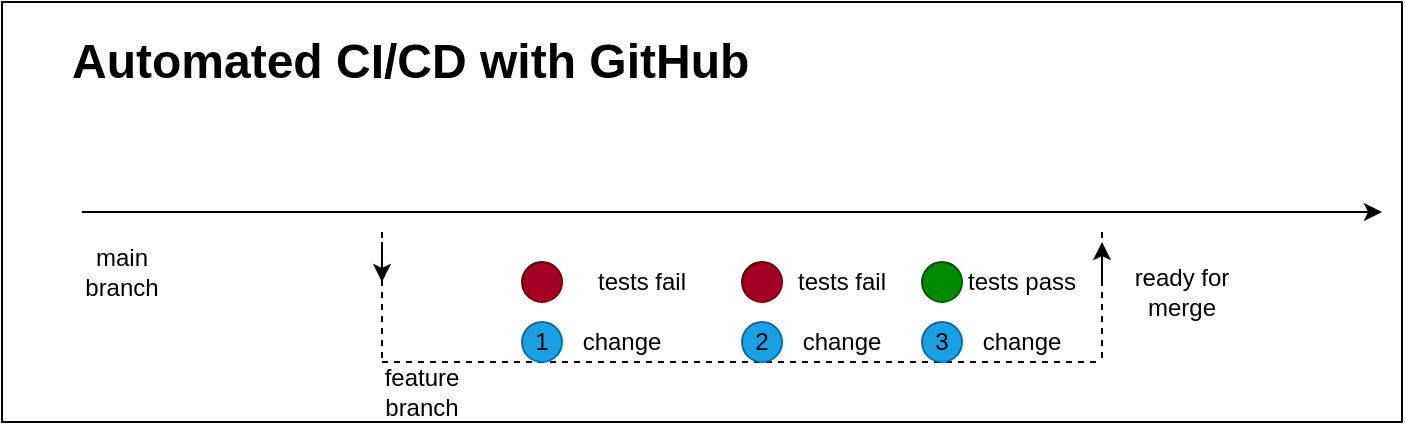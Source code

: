 <mxfile version="21.5.0" type="device">
  <diagram name="Page-1" id="Oty4IYOSh16nJLQoGaEz">
    <mxGraphModel dx="696" dy="1801" grid="1" gridSize="10" guides="1" tooltips="1" connect="1" arrows="1" fold="1" page="1" pageScale="1" pageWidth="850" pageHeight="1100" math="0" shadow="0">
      <root>
        <mxCell id="0" />
        <mxCell id="1" parent="0" />
        <mxCell id="mLawGmUXSVl-7rVNJvyY-2" value="" style="rounded=0;whiteSpace=wrap;html=1;fillColor=#FFFFFF;" vertex="1" parent="1">
          <mxGeometry y="-1100" width="700" height="210" as="geometry" />
        </mxCell>
        <mxCell id="mLawGmUXSVl-7rVNJvyY-1" value="" style="endArrow=classic;html=1;rounded=0;strokeColor=#000000;exitX=0.057;exitY=0.5;exitDx=0;exitDy=0;exitPerimeter=0;" edge="1" parent="1" source="mLawGmUXSVl-7rVNJvyY-2">
          <mxGeometry width="50" height="50" relative="1" as="geometry">
            <mxPoint x="90" y="-810" as="sourcePoint" />
            <mxPoint x="690" y="-995" as="targetPoint" />
          </mxGeometry>
        </mxCell>
        <mxCell id="mLawGmUXSVl-7rVNJvyY-5" value="" style="endArrow=none;dashed=1;html=1;rounded=0;strokeColor=#000000;" edge="1" parent="1">
          <mxGeometry width="50" height="50" relative="1" as="geometry">
            <mxPoint x="190" y="-920" as="sourcePoint" />
            <mxPoint x="550" y="-920" as="targetPoint" />
          </mxGeometry>
        </mxCell>
        <mxCell id="mLawGmUXSVl-7rVNJvyY-6" value="" style="endArrow=none;dashed=1;html=1;rounded=0;strokeColor=#000000;" edge="1" parent="1">
          <mxGeometry width="50" height="50" relative="1" as="geometry">
            <mxPoint x="550" y="-985" as="sourcePoint" />
            <mxPoint x="550" y="-920" as="targetPoint" />
          </mxGeometry>
        </mxCell>
        <mxCell id="mLawGmUXSVl-7rVNJvyY-7" value="" style="endArrow=none;dashed=1;html=1;rounded=0;strokeColor=#000000;" edge="1" parent="1">
          <mxGeometry width="50" height="50" relative="1" as="geometry">
            <mxPoint x="190" y="-985" as="sourcePoint" />
            <mxPoint x="190" y="-920" as="targetPoint" />
          </mxGeometry>
        </mxCell>
        <mxCell id="mLawGmUXSVl-7rVNJvyY-10" value="" style="endArrow=classic;html=1;rounded=0;strokeColor=#000000;" edge="1" parent="1">
          <mxGeometry width="50" height="50" relative="1" as="geometry">
            <mxPoint x="190" y="-980" as="sourcePoint" />
            <mxPoint x="190" y="-960" as="targetPoint" />
          </mxGeometry>
        </mxCell>
        <mxCell id="mLawGmUXSVl-7rVNJvyY-11" value="" style="endArrow=classic;html=1;rounded=0;strokeColor=#000000;" edge="1" parent="1">
          <mxGeometry width="50" height="50" relative="1" as="geometry">
            <mxPoint x="550" y="-960" as="sourcePoint" />
            <mxPoint x="550" y="-980" as="targetPoint" />
          </mxGeometry>
        </mxCell>
        <mxCell id="mLawGmUXSVl-7rVNJvyY-12" value="&lt;h1&gt;&lt;font color=&quot;#000000&quot;&gt;Automated CI/CD with GitHub&lt;/font&gt;&lt;/h1&gt;" style="text;html=1;strokeColor=none;fillColor=none;spacing=5;spacingTop=-20;whiteSpace=wrap;overflow=hidden;rounded=0;" vertex="1" parent="1">
          <mxGeometry x="30" y="-1090" width="400" height="40" as="geometry" />
        </mxCell>
        <mxCell id="mLawGmUXSVl-7rVNJvyY-13" value="&lt;font color=&quot;#000000&quot;&gt;main branch&lt;/font&gt;" style="text;html=1;strokeColor=none;fillColor=none;align=center;verticalAlign=middle;whiteSpace=wrap;rounded=0;" vertex="1" parent="1">
          <mxGeometry x="30" y="-980" width="60" height="30" as="geometry" />
        </mxCell>
        <mxCell id="mLawGmUXSVl-7rVNJvyY-14" value="&lt;font color=&quot;#000000&quot;&gt;feature branch&lt;/font&gt;" style="text;html=1;strokeColor=none;fillColor=none;align=center;verticalAlign=middle;whiteSpace=wrap;rounded=0;" vertex="1" parent="1">
          <mxGeometry x="180" y="-920" width="60" height="30" as="geometry" />
        </mxCell>
        <mxCell id="mLawGmUXSVl-7rVNJvyY-15" value="" style="ellipse;whiteSpace=wrap;html=1;aspect=fixed;fillColor=#1ba1e2;fontColor=#ffffff;strokeColor=#006EAF;" vertex="1" parent="1">
          <mxGeometry x="260" y="-940" width="20" height="20" as="geometry" />
        </mxCell>
        <mxCell id="mLawGmUXSVl-7rVNJvyY-18" value="&lt;font color=&quot;#000000&quot;&gt;change&lt;/font&gt;" style="text;html=1;strokeColor=none;fillColor=none;align=center;verticalAlign=middle;whiteSpace=wrap;rounded=0;" vertex="1" parent="1">
          <mxGeometry x="280" y="-945" width="60" height="30" as="geometry" />
        </mxCell>
        <mxCell id="mLawGmUXSVl-7rVNJvyY-19" value="" style="ellipse;whiteSpace=wrap;html=1;aspect=fixed;fillColor=#a20025;fontColor=#ffffff;strokeColor=#6F0000;" vertex="1" parent="1">
          <mxGeometry x="260" y="-970" width="20" height="20" as="geometry" />
        </mxCell>
        <mxCell id="mLawGmUXSVl-7rVNJvyY-20" value="&lt;font color=&quot;#000000&quot;&gt;tests fail&lt;/font&gt;" style="text;html=1;strokeColor=none;fillColor=none;align=center;verticalAlign=middle;whiteSpace=wrap;rounded=0;" vertex="1" parent="1">
          <mxGeometry x="290" y="-975" width="60" height="30" as="geometry" />
        </mxCell>
        <mxCell id="mLawGmUXSVl-7rVNJvyY-21" value="" style="ellipse;whiteSpace=wrap;html=1;aspect=fixed;fillColor=#1ba1e2;fontColor=#ffffff;strokeColor=#006EAF;" vertex="1" parent="1">
          <mxGeometry x="370" y="-940" width="20" height="20" as="geometry" />
        </mxCell>
        <mxCell id="mLawGmUXSVl-7rVNJvyY-22" value="&lt;font color=&quot;#000000&quot;&gt;change&lt;/font&gt;" style="text;html=1;strokeColor=none;fillColor=none;align=center;verticalAlign=middle;whiteSpace=wrap;rounded=0;" vertex="1" parent="1">
          <mxGeometry x="390" y="-945" width="60" height="30" as="geometry" />
        </mxCell>
        <mxCell id="mLawGmUXSVl-7rVNJvyY-23" value="" style="ellipse;whiteSpace=wrap;html=1;aspect=fixed;fillColor=#a20025;fontColor=#ffffff;strokeColor=#6F0000;" vertex="1" parent="1">
          <mxGeometry x="370" y="-970" width="20" height="20" as="geometry" />
        </mxCell>
        <mxCell id="mLawGmUXSVl-7rVNJvyY-24" value="&lt;font color=&quot;#000000&quot;&gt;tests fail&lt;/font&gt;" style="text;html=1;strokeColor=none;fillColor=none;align=center;verticalAlign=middle;whiteSpace=wrap;rounded=0;" vertex="1" parent="1">
          <mxGeometry x="390" y="-975" width="60" height="30" as="geometry" />
        </mxCell>
        <mxCell id="mLawGmUXSVl-7rVNJvyY-26" value="" style="ellipse;whiteSpace=wrap;html=1;aspect=fixed;fillColor=#1ba1e2;fontColor=#ffffff;strokeColor=#006EAF;" vertex="1" parent="1">
          <mxGeometry x="460" y="-940" width="20" height="20" as="geometry" />
        </mxCell>
        <mxCell id="mLawGmUXSVl-7rVNJvyY-27" value="&lt;font color=&quot;#000000&quot;&gt;change&lt;/font&gt;" style="text;html=1;strokeColor=none;fillColor=none;align=center;verticalAlign=middle;whiteSpace=wrap;rounded=0;" vertex="1" parent="1">
          <mxGeometry x="480" y="-945" width="60" height="30" as="geometry" />
        </mxCell>
        <mxCell id="mLawGmUXSVl-7rVNJvyY-28" value="" style="ellipse;whiteSpace=wrap;html=1;aspect=fixed;fillColor=#008a00;fontColor=#ffffff;strokeColor=#005700;" vertex="1" parent="1">
          <mxGeometry x="460" y="-970" width="20" height="20" as="geometry" />
        </mxCell>
        <mxCell id="mLawGmUXSVl-7rVNJvyY-29" value="&lt;font color=&quot;#000000&quot;&gt;tests pass&lt;/font&gt;" style="text;html=1;strokeColor=none;fillColor=none;align=center;verticalAlign=middle;whiteSpace=wrap;rounded=0;" vertex="1" parent="1">
          <mxGeometry x="480" y="-975" width="60" height="30" as="geometry" />
        </mxCell>
        <mxCell id="mLawGmUXSVl-7rVNJvyY-30" value="1" style="text;html=1;strokeColor=none;fillColor=none;align=center;verticalAlign=middle;whiteSpace=wrap;rounded=0;" vertex="1" parent="1">
          <mxGeometry x="240" y="-945" width="60" height="30" as="geometry" />
        </mxCell>
        <mxCell id="mLawGmUXSVl-7rVNJvyY-31" value="2" style="text;html=1;strokeColor=none;fillColor=none;align=center;verticalAlign=middle;whiteSpace=wrap;rounded=0;" vertex="1" parent="1">
          <mxGeometry x="350" y="-945" width="60" height="30" as="geometry" />
        </mxCell>
        <mxCell id="mLawGmUXSVl-7rVNJvyY-32" value="3" style="text;html=1;strokeColor=none;fillColor=none;align=center;verticalAlign=middle;whiteSpace=wrap;rounded=0;" vertex="1" parent="1">
          <mxGeometry x="440" y="-945" width="60" height="30" as="geometry" />
        </mxCell>
        <mxCell id="mLawGmUXSVl-7rVNJvyY-33" value="&lt;font color=&quot;#000000&quot;&gt;ready for merge&lt;/font&gt;" style="text;html=1;strokeColor=none;fillColor=none;align=center;verticalAlign=middle;whiteSpace=wrap;rounded=0;" vertex="1" parent="1">
          <mxGeometry x="560" y="-970" width="60" height="30" as="geometry" />
        </mxCell>
      </root>
    </mxGraphModel>
  </diagram>
</mxfile>
